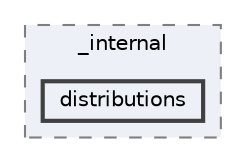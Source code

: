 digraph "C:/Users/LukeMabie/documents/Development/Password_Saver_Using_Django-master/venv/Lib/site-packages/pip/_internal/distributions"
{
 // LATEX_PDF_SIZE
  bgcolor="transparent";
  edge [fontname=Helvetica,fontsize=10,labelfontname=Helvetica,labelfontsize=10];
  node [fontname=Helvetica,fontsize=10,shape=box,height=0.2,width=0.4];
  compound=true
  subgraph clusterdir_2427310657220688c22b1bfd5616a647 {
    graph [ bgcolor="#edf0f7", pencolor="grey50", label="_internal", fontname=Helvetica,fontsize=10 style="filled,dashed", URL="dir_2427310657220688c22b1bfd5616a647.html",tooltip=""]
  dir_b1feeb073fa95d7812411a6b408baf31 [label="distributions", fillcolor="#edf0f7", color="grey25", style="filled,bold", URL="dir_b1feeb073fa95d7812411a6b408baf31.html",tooltip=""];
  }
}
